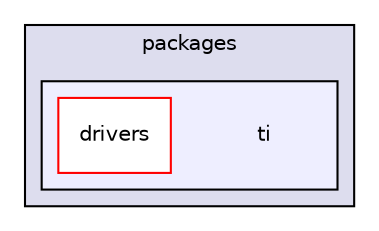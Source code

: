digraph "ti" {
  compound=true
  node [ fontsize="10", fontname="Helvetica"];
  edge [ labelfontsize="10", labelfontname="Helvetica"];
  subgraph clusterdir_914ef8c92054fbd19b873011105ec041 {
    graph [ bgcolor="#ddddee", pencolor="black", label="packages" fontname="Helvetica", fontsize="10", URL="dir_914ef8c92054fbd19b873011105ec041.html"]
  subgraph clusterdir_abd11468e5a5b51896344ba99410f96c {
    graph [ bgcolor="#eeeeff", pencolor="black", label="" URL="dir_abd11468e5a5b51896344ba99410f96c.html"];
    dir_abd11468e5a5b51896344ba99410f96c [shape=plaintext label="ti"];
    dir_91d6028ef0aa1035242bfefa07cd806e [shape=box label="drivers" color="red" fillcolor="white" style="filled" URL="dir_91d6028ef0aa1035242bfefa07cd806e.html"];
  }
  }
}
